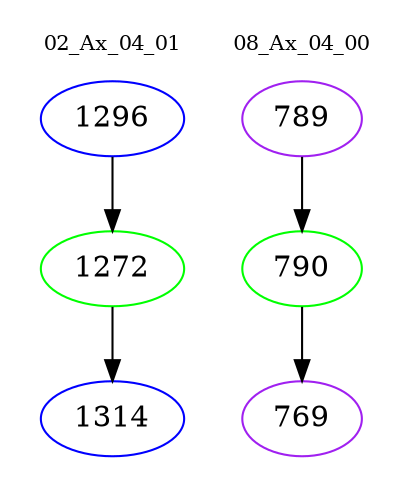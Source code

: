 digraph{
subgraph cluster_0 {
color = white
label = "02_Ax_04_01";
fontsize=10;
T0_1296 [label="1296", color="blue"]
T0_1296 -> T0_1272 [color="black"]
T0_1272 [label="1272", color="green"]
T0_1272 -> T0_1314 [color="black"]
T0_1314 [label="1314", color="blue"]
}
subgraph cluster_1 {
color = white
label = "08_Ax_04_00";
fontsize=10;
T1_789 [label="789", color="purple"]
T1_789 -> T1_790 [color="black"]
T1_790 [label="790", color="green"]
T1_790 -> T1_769 [color="black"]
T1_769 [label="769", color="purple"]
}
}
